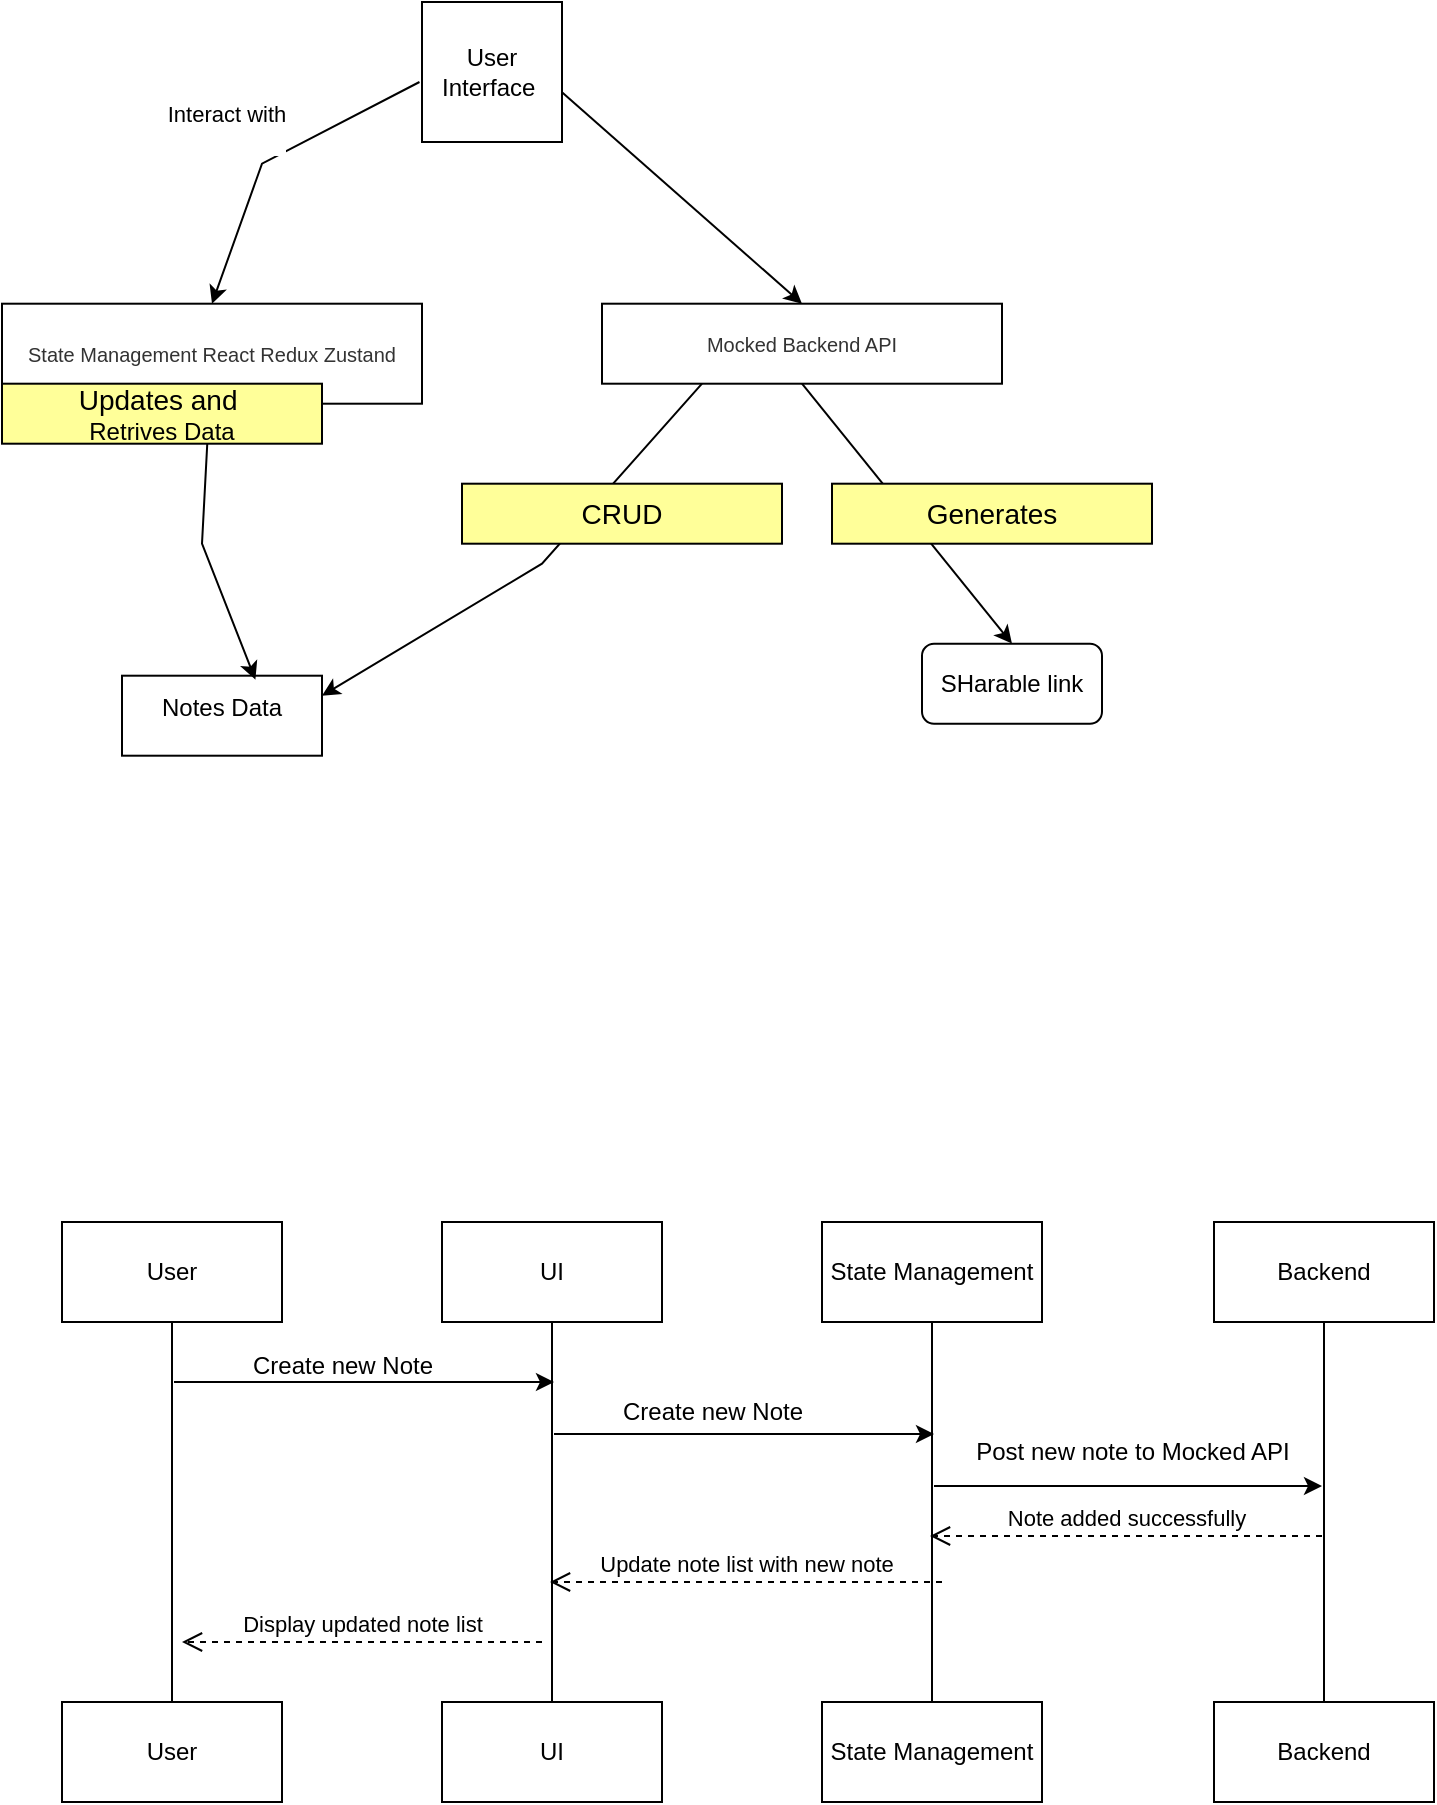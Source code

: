 <mxfile version="24.6.4" type="github">
  <diagram name="Page-1" id="jFwUz_cW1wkvrbOu4nMs">
    <mxGraphModel dx="5304" dy="1153" grid="1" gridSize="10" guides="1" tooltips="1" connect="1" arrows="1" fold="1" page="1" pageScale="1" pageWidth="3300" pageHeight="4681" math="0" shadow="0">
      <root>
        <mxCell id="0" />
        <mxCell id="1" parent="0" />
        <mxCell id="k0v3itlqOyjzF6zA9ZU_-8" value="User Interface&amp;nbsp;" style="whiteSpace=wrap;html=1;aspect=fixed;" vertex="1" parent="1">
          <mxGeometry x="-3070" y="70" width="70" height="70" as="geometry" />
        </mxCell>
        <mxCell id="k0v3itlqOyjzF6zA9ZU_-10" value="" style="endArrow=classic;html=1;rounded=0;exitX=-0.018;exitY=0.845;exitDx=0;exitDy=0;exitPerimeter=0;entryX=0.5;entryY=0;entryDx=0;entryDy=0;" edge="1" parent="1" target="k0v3itlqOyjzF6zA9ZU_-15">
          <mxGeometry width="50" height="50" relative="1" as="geometry">
            <mxPoint x="-3071.26" y="110.0" as="sourcePoint" />
            <mxPoint x="-3274.8" y="139.89" as="targetPoint" />
            <Array as="points">
              <mxPoint x="-3150" y="150.85" />
            </Array>
          </mxGeometry>
        </mxCell>
        <mxCell id="k0v3itlqOyjzF6zA9ZU_-11" value="Interact with&lt;div&gt;&lt;br&gt;&lt;/div&gt;" style="edgeLabel;html=1;align=center;verticalAlign=middle;resizable=0;points=[];" vertex="1" connectable="0" parent="k0v3itlqOyjzF6zA9ZU_-10">
          <mxGeometry x="-0.12" relative="1" as="geometry">
            <mxPoint x="-34" y="-10" as="offset" />
          </mxGeometry>
        </mxCell>
        <mxCell id="k0v3itlqOyjzF6zA9ZU_-15" value="&lt;span style=&quot;color: rgb(51, 51, 51); font-family: Arial; font-size: 10px; text-wrap: nowrap; background-color: rgb(255, 255, 255);&quot;&gt;State Management React Redux Zustand&lt;/span&gt;" style="rounded=0;whiteSpace=wrap;html=1;" vertex="1" parent="1">
          <mxGeometry x="-3280" y="220.85" width="210" height="50" as="geometry" />
        </mxCell>
        <mxCell id="k0v3itlqOyjzF6zA9ZU_-16" value="&lt;font face=&quot;Arial&quot; color=&quot;#333333&quot;&gt;&lt;span style=&quot;font-size: 10px; text-wrap: nowrap; background-color: rgb(255, 255, 255);&quot;&gt;Mocked Backend API&lt;/span&gt;&lt;/font&gt;" style="rounded=0;whiteSpace=wrap;html=1;" vertex="1" parent="1">
          <mxGeometry x="-2980" y="220.85" width="200" height="40" as="geometry" />
        </mxCell>
        <mxCell id="k0v3itlqOyjzF6zA9ZU_-17" value="" style="endArrow=classic;html=1;rounded=0;entryX=0.5;entryY=0;entryDx=0;entryDy=0;exitX=1;exitY=0.918;exitDx=0;exitDy=0;exitPerimeter=0;" edge="1" parent="1" target="k0v3itlqOyjzF6zA9ZU_-16">
          <mxGeometry width="50" height="50" relative="1" as="geometry">
            <mxPoint x="-3000" y="115.11" as="sourcePoint" />
            <mxPoint x="-2850" y="40.85" as="targetPoint" />
          </mxGeometry>
        </mxCell>
        <mxCell id="k0v3itlqOyjzF6zA9ZU_-18" value="Notes Data&lt;div&gt;&lt;br&gt;&lt;/div&gt;" style="rounded=0;whiteSpace=wrap;html=1;align=center;verticalAlign=bottom;" vertex="1" parent="1">
          <mxGeometry x="-3220" y="406.85" width="100" height="40" as="geometry" />
        </mxCell>
        <mxCell id="k0v3itlqOyjzF6zA9ZU_-19" value="" style="endArrow=classic;html=1;rounded=0;entryX=1;entryY=0.25;entryDx=0;entryDy=0;exitX=0.25;exitY=1;exitDx=0;exitDy=0;" edge="1" parent="1" source="k0v3itlqOyjzF6zA9ZU_-16" target="k0v3itlqOyjzF6zA9ZU_-18">
          <mxGeometry width="50" height="50" relative="1" as="geometry">
            <mxPoint x="-3010" y="310.85" as="sourcePoint" />
            <mxPoint x="-2905" y="399.85" as="targetPoint" />
            <Array as="points">
              <mxPoint x="-3010" y="350.85" />
            </Array>
          </mxGeometry>
        </mxCell>
        <mxCell id="k0v3itlqOyjzF6zA9ZU_-20" value="" style="endArrow=classic;html=1;rounded=0;entryX=0.667;entryY=0.05;entryDx=0;entryDy=0;entryPerimeter=0;" edge="1" parent="1" source="k0v3itlqOyjzF6zA9ZU_-15" target="k0v3itlqOyjzF6zA9ZU_-18">
          <mxGeometry width="50" height="50" relative="1" as="geometry">
            <mxPoint x="-3230" y="330.85" as="sourcePoint" />
            <mxPoint x="-3180" y="280.85" as="targetPoint" />
            <Array as="points">
              <mxPoint x="-3180" y="340.85" />
            </Array>
          </mxGeometry>
        </mxCell>
        <mxCell id="k0v3itlqOyjzF6zA9ZU_-22" value="&lt;div&gt;&lt;br&gt;&lt;/div&gt;" style="edgeLabel;html=1;align=center;verticalAlign=middle;resizable=0;points=[];" vertex="1" connectable="0" parent="1">
          <mxGeometry x="-3194.998" y="340.85" as="geometry">
            <mxPoint x="257" y="18" as="offset" />
          </mxGeometry>
        </mxCell>
        <mxCell id="k0v3itlqOyjzF6zA9ZU_-23" value="SHarable link" style="rounded=1;whiteSpace=wrap;html=1;" vertex="1" parent="1">
          <mxGeometry x="-2820" y="390.85" width="90" height="40" as="geometry" />
        </mxCell>
        <mxCell id="k0v3itlqOyjzF6zA9ZU_-30" value="" style="endArrow=classic;html=1;rounded=0;exitX=0.5;exitY=1;exitDx=0;exitDy=0;entryX=0.5;entryY=0;entryDx=0;entryDy=0;" edge="1" parent="1" source="k0v3itlqOyjzF6zA9ZU_-16" target="k0v3itlqOyjzF6zA9ZU_-23">
          <mxGeometry width="50" height="50" relative="1" as="geometry">
            <mxPoint x="-2860" y="330.85" as="sourcePoint" />
            <mxPoint x="-2850" y="375.85" as="targetPoint" />
          </mxGeometry>
        </mxCell>
        <mxCell id="k0v3itlqOyjzF6zA9ZU_-34" value="User" style="html=1;whiteSpace=wrap;" vertex="1" parent="1">
          <mxGeometry x="-3250" y="680" width="110" height="50" as="geometry" />
        </mxCell>
        <mxCell id="k0v3itlqOyjzF6zA9ZU_-38" value="User" style="html=1;whiteSpace=wrap;" vertex="1" parent="1">
          <mxGeometry x="-3250" y="920" width="110" height="50" as="geometry" />
        </mxCell>
        <mxCell id="k0v3itlqOyjzF6zA9ZU_-43" value="" style="endArrow=none;html=1;rounded=0;entryX=0.5;entryY=1;entryDx=0;entryDy=0;exitX=0.5;exitY=0;exitDx=0;exitDy=0;" edge="1" parent="1" source="k0v3itlqOyjzF6zA9ZU_-38" target="k0v3itlqOyjzF6zA9ZU_-34">
          <mxGeometry width="50" height="50" relative="1" as="geometry">
            <mxPoint x="-3230" y="870" as="sourcePoint" />
            <mxPoint x="-3180" y="820" as="targetPoint" />
          </mxGeometry>
        </mxCell>
        <mxCell id="k0v3itlqOyjzF6zA9ZU_-48" value="UI" style="html=1;whiteSpace=wrap;" vertex="1" parent="1">
          <mxGeometry x="-3060" y="680" width="110" height="50" as="geometry" />
        </mxCell>
        <mxCell id="k0v3itlqOyjzF6zA9ZU_-49" value="UI" style="html=1;whiteSpace=wrap;" vertex="1" parent="1">
          <mxGeometry x="-3060" y="920" width="110" height="50" as="geometry" />
        </mxCell>
        <mxCell id="k0v3itlqOyjzF6zA9ZU_-50" value="" style="endArrow=none;html=1;rounded=0;entryX=0.5;entryY=1;entryDx=0;entryDy=0;exitX=0.5;exitY=0;exitDx=0;exitDy=0;" edge="1" parent="1" source="k0v3itlqOyjzF6zA9ZU_-49" target="k0v3itlqOyjzF6zA9ZU_-48">
          <mxGeometry width="50" height="50" relative="1" as="geometry">
            <mxPoint x="-3040" y="870" as="sourcePoint" />
            <mxPoint x="-2990" y="820" as="targetPoint" />
          </mxGeometry>
        </mxCell>
        <mxCell id="k0v3itlqOyjzF6zA9ZU_-51" value="" style="endArrow=classic;html=1;rounded=0;" edge="1" parent="1">
          <mxGeometry width="50" height="50" relative="1" as="geometry">
            <mxPoint x="-3194" y="760" as="sourcePoint" />
            <mxPoint x="-3004" y="760" as="targetPoint" />
          </mxGeometry>
        </mxCell>
        <mxCell id="k0v3itlqOyjzF6zA9ZU_-52" value="Display updated note list" style="html=1;verticalAlign=bottom;endArrow=open;dashed=1;endSize=8;curved=0;rounded=0;" edge="1" parent="1">
          <mxGeometry relative="1" as="geometry">
            <mxPoint x="-3010" y="890" as="sourcePoint" />
            <mxPoint x="-3190" y="890" as="targetPoint" />
          </mxGeometry>
        </mxCell>
        <mxCell id="k0v3itlqOyjzF6zA9ZU_-53" value="State Management" style="html=1;whiteSpace=wrap;" vertex="1" parent="1">
          <mxGeometry x="-2870" y="680" width="110" height="50" as="geometry" />
        </mxCell>
        <mxCell id="k0v3itlqOyjzF6zA9ZU_-54" value="State Management" style="html=1;whiteSpace=wrap;" vertex="1" parent="1">
          <mxGeometry x="-2870" y="920" width="110" height="50" as="geometry" />
        </mxCell>
        <mxCell id="k0v3itlqOyjzF6zA9ZU_-55" value="" style="endArrow=none;html=1;rounded=0;entryX=0.5;entryY=1;entryDx=0;entryDy=0;exitX=0.5;exitY=0;exitDx=0;exitDy=0;" edge="1" parent="1" source="k0v3itlqOyjzF6zA9ZU_-54" target="k0v3itlqOyjzF6zA9ZU_-53">
          <mxGeometry width="50" height="50" relative="1" as="geometry">
            <mxPoint x="-2850" y="870" as="sourcePoint" />
            <mxPoint x="-2800" y="820" as="targetPoint" />
          </mxGeometry>
        </mxCell>
        <mxCell id="k0v3itlqOyjzF6zA9ZU_-58" value="" style="endArrow=classic;html=1;rounded=0;" edge="1" parent="1">
          <mxGeometry width="50" height="50" relative="1" as="geometry">
            <mxPoint x="-3004" y="786" as="sourcePoint" />
            <mxPoint x="-2814" y="786" as="targetPoint" />
          </mxGeometry>
        </mxCell>
        <mxCell id="k0v3itlqOyjzF6zA9ZU_-59" value="Update note list with new note" style="html=1;verticalAlign=bottom;endArrow=open;dashed=1;endSize=8;curved=0;rounded=0;" edge="1" parent="1">
          <mxGeometry relative="1" as="geometry">
            <mxPoint x="-2810" y="860" as="sourcePoint" />
            <mxPoint x="-3006" y="860" as="targetPoint" />
          </mxGeometry>
        </mxCell>
        <mxCell id="k0v3itlqOyjzF6zA9ZU_-61" value="Backend" style="html=1;whiteSpace=wrap;" vertex="1" parent="1">
          <mxGeometry x="-2674" y="680" width="110" height="50" as="geometry" />
        </mxCell>
        <mxCell id="k0v3itlqOyjzF6zA9ZU_-62" value="Backend" style="html=1;whiteSpace=wrap;" vertex="1" parent="1">
          <mxGeometry x="-2674" y="920" width="110" height="50" as="geometry" />
        </mxCell>
        <mxCell id="k0v3itlqOyjzF6zA9ZU_-63" value="" style="endArrow=none;html=1;rounded=0;entryX=0.5;entryY=1;entryDx=0;entryDy=0;exitX=0.5;exitY=0;exitDx=0;exitDy=0;" edge="1" parent="1" source="k0v3itlqOyjzF6zA9ZU_-62" target="k0v3itlqOyjzF6zA9ZU_-61">
          <mxGeometry width="50" height="50" relative="1" as="geometry">
            <mxPoint x="-2654" y="870" as="sourcePoint" />
            <mxPoint x="-2604" y="820" as="targetPoint" />
          </mxGeometry>
        </mxCell>
        <mxCell id="k0v3itlqOyjzF6zA9ZU_-64" value="" style="endArrow=classic;html=1;rounded=0;" edge="1" parent="1">
          <mxGeometry width="50" height="50" relative="1" as="geometry">
            <mxPoint x="-2814" y="812" as="sourcePoint" />
            <mxPoint x="-2620" y="812" as="targetPoint" />
          </mxGeometry>
        </mxCell>
        <mxCell id="k0v3itlqOyjzF6zA9ZU_-65" value="Note added successfully" style="html=1;verticalAlign=bottom;endArrow=open;dashed=1;endSize=8;curved=0;rounded=0;" edge="1" parent="1">
          <mxGeometry relative="1" as="geometry">
            <mxPoint x="-2620" y="837" as="sourcePoint" />
            <mxPoint x="-2816" y="837" as="targetPoint" />
          </mxGeometry>
        </mxCell>
        <mxCell id="k0v3itlqOyjzF6zA9ZU_-67" value="Create new Note" style="text;html=1;align=center;verticalAlign=middle;resizable=0;points=[];autosize=1;strokeColor=none;fillColor=none;" vertex="1" parent="1">
          <mxGeometry x="-3165" y="737" width="110" height="30" as="geometry" />
        </mxCell>
        <mxCell id="k0v3itlqOyjzF6zA9ZU_-68" value="Create new Note" style="text;html=1;align=center;verticalAlign=middle;resizable=0;points=[];autosize=1;strokeColor=none;fillColor=none;" vertex="1" parent="1">
          <mxGeometry x="-2980" y="760" width="110" height="30" as="geometry" />
        </mxCell>
        <mxCell id="k0v3itlqOyjzF6zA9ZU_-70" value="Post new note to Mocked API" style="text;html=1;align=center;verticalAlign=middle;resizable=0;points=[];autosize=1;strokeColor=none;fillColor=none;" vertex="1" parent="1">
          <mxGeometry x="-2805" y="780" width="180" height="30" as="geometry" />
        </mxCell>
        <mxCell id="k0v3itlqOyjzF6zA9ZU_-72" value="&lt;font style=&quot;text-wrap: nowrap; font-size: 14px;&quot;&gt;Updates and&amp;nbsp;&lt;/font&gt;&lt;div style=&quot;text-wrap: nowrap;&quot;&gt;&lt;font style=&quot;font-size: 12px;&quot;&gt;Retrives Data&lt;/font&gt;&lt;/div&gt;" style="rounded=0;whiteSpace=wrap;html=1;fillColor=#FFFF99;" vertex="1" parent="1">
          <mxGeometry x="-3280" y="260.85" width="160" height="30" as="geometry" />
        </mxCell>
        <mxCell id="k0v3itlqOyjzF6zA9ZU_-73" value="&lt;span style=&quot;font-size: 14px; text-wrap: nowrap;&quot;&gt;CRUD&lt;/span&gt;" style="rounded=0;whiteSpace=wrap;html=1;fillColor=#FFFF99;" vertex="1" parent="1">
          <mxGeometry x="-3050" y="310.85" width="160" height="30" as="geometry" />
        </mxCell>
        <mxCell id="k0v3itlqOyjzF6zA9ZU_-74" value="&lt;span style=&quot;font-size: 14px; text-wrap: nowrap;&quot;&gt;Generates&lt;/span&gt;" style="rounded=0;whiteSpace=wrap;html=1;fillColor=#FFFF99;" vertex="1" parent="1">
          <mxGeometry x="-2865" y="310.85" width="160" height="30" as="geometry" />
        </mxCell>
      </root>
    </mxGraphModel>
  </diagram>
</mxfile>
